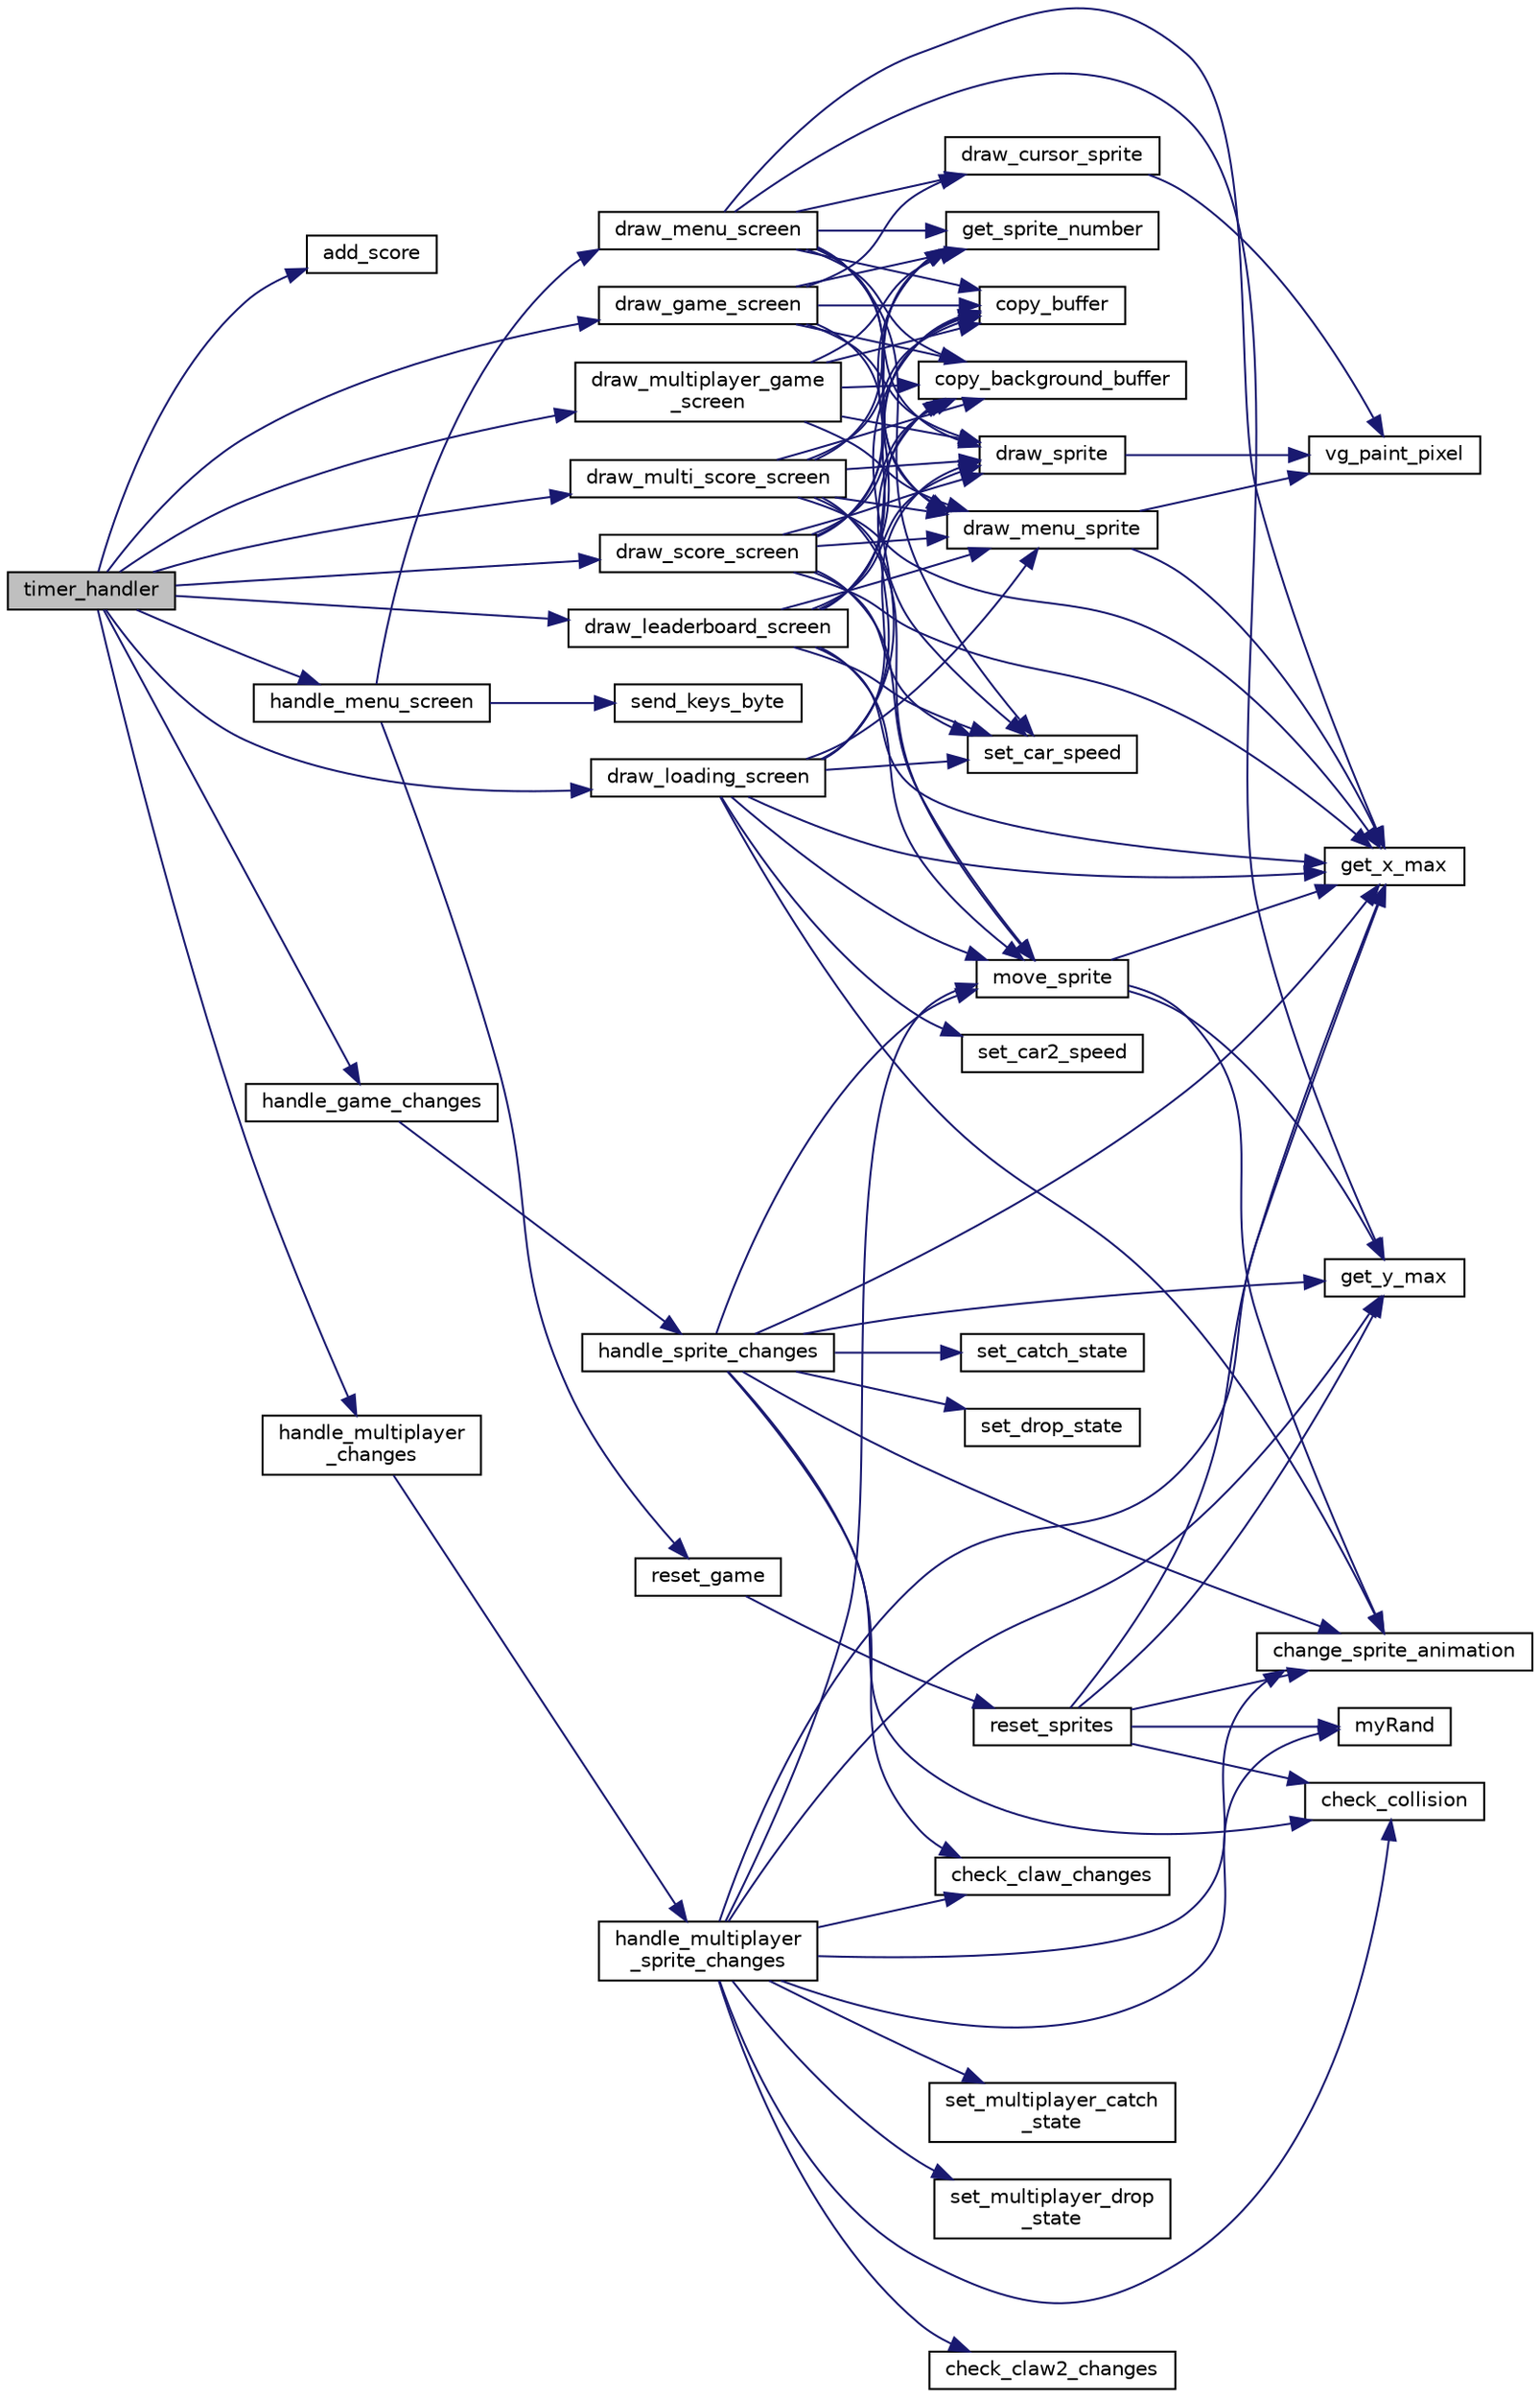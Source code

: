 digraph "timer_handler"
{
 // LATEX_PDF_SIZE
  edge [fontname="Helvetica",fontsize="10",labelfontname="Helvetica",labelfontsize="10"];
  node [fontname="Helvetica",fontsize="10",shape=record];
  rankdir="LR";
  Node1 [label="timer_handler",height=0.2,width=0.4,color="black", fillcolor="grey75", style="filled", fontcolor="black",tooltip="handle timer interrupts"];
  Node1 -> Node2 [color="midnightblue",fontsize="10",style="solid",fontname="Helvetica"];
  Node2 [label="add_score",height=0.2,width=0.4,color="black", fillcolor="white", style="filled",URL="$group__game.html#ga87c16b2378fdf3ece4e779be6716956b",tooltip="add a new score to the points array that contais the 5 biggest scores made in that run"];
  Node1 -> Node3 [color="midnightblue",fontsize="10",style="solid",fontname="Helvetica"];
  Node3 [label="draw_game_screen",height=0.2,width=0.4,color="black", fillcolor="white", style="filled",URL="$sprite_8c.html#a461ffe91d5eff77e9cd6be0c4b29e986",tooltip="draws every sprite active on the game screen"];
  Node3 -> Node4 [color="midnightblue",fontsize="10",style="solid",fontname="Helvetica"];
  Node4 [label="copy_background_buffer",height=0.2,width=0.4,color="black", fillcolor="white", style="filled",URL="$group__video__gr.html#ga363017a18d5d4e7fe5268558b7d29b46",tooltip="copy data of background buffer to second buffer"];
  Node3 -> Node5 [color="midnightblue",fontsize="10",style="solid",fontname="Helvetica"];
  Node5 [label="copy_buffer",height=0.2,width=0.4,color="black", fillcolor="white", style="filled",URL="$group__video__gr.html#gaa77075a14b209cb7ada2ee5b70d81729",tooltip="copy data of second buffer to main buffer"];
  Node3 -> Node6 [color="midnightblue",fontsize="10",style="solid",fontname="Helvetica"];
  Node6 [label="draw_cursor_sprite",height=0.2,width=0.4,color="black", fillcolor="white", style="filled",URL="$sprite_8c.html#aebf5e9b3a4496ec8159a5bb5116a7f0a",tooltip="Draws cursor sprite in the position given by the x and y elements."];
  Node6 -> Node7 [color="midnightblue",fontsize="10",style="solid",fontname="Helvetica"];
  Node7 [label="vg_paint_pixel",height=0.2,width=0.4,color="black", fillcolor="white", style="filled",URL="$group__video__gr.html#ga78bb98b213384943323ab5d7c6cdb573",tooltip="paints the pixel in that x and y position in the screen"];
  Node3 -> Node8 [color="midnightblue",fontsize="10",style="solid",fontname="Helvetica"];
  Node8 [label="draw_menu_sprite",height=0.2,width=0.4,color="black", fillcolor="white", style="filled",URL="$sprite_8c.html#ae5fbc48ada5ff0f47b464a44ece7eed0",tooltip="Draws sprite in the position given by the x and y arguments."];
  Node8 -> Node9 [color="midnightblue",fontsize="10",style="solid",fontname="Helvetica"];
  Node9 [label="get_x_max",height=0.2,width=0.4,color="black", fillcolor="white", style="filled",URL="$group__video__gr.html#ga59b8bc184035b459a3b61ade2b835aeb",tooltip="Get the max x of the buffer."];
  Node8 -> Node7 [color="midnightblue",fontsize="10",style="solid",fontname="Helvetica"];
  Node3 -> Node10 [color="midnightblue",fontsize="10",style="solid",fontname="Helvetica"];
  Node10 [label="draw_sprite",height=0.2,width=0.4,color="black", fillcolor="white", style="filled",URL="$sprite_8c.html#a6c75fbf31230126d2f19b29deaf24b2f",tooltip="Draws sprite in the position given by the x and y elements."];
  Node10 -> Node7 [color="midnightblue",fontsize="10",style="solid",fontname="Helvetica"];
  Node3 -> Node11 [color="midnightblue",fontsize="10",style="solid",fontname="Helvetica"];
  Node11 [label="get_sprite_number",height=0.2,width=0.4,color="black", fillcolor="white", style="filled",URL="$sprite_8c.html#a418abc41cb79478f5c37d6b2a7e26a14",tooltip="Get the menu sprite correspondent to the number."];
  Node1 -> Node12 [color="midnightblue",fontsize="10",style="solid",fontname="Helvetica"];
  Node12 [label="draw_leaderboard_screen",height=0.2,width=0.4,color="black", fillcolor="white", style="filled",URL="$sprite_8c.html#a717d04d4d8be1da88ab26a5c6e458dd4",tooltip="draws every sprite active on the leaderboard screen"];
  Node12 -> Node4 [color="midnightblue",fontsize="10",style="solid",fontname="Helvetica"];
  Node12 -> Node5 [color="midnightblue",fontsize="10",style="solid",fontname="Helvetica"];
  Node12 -> Node8 [color="midnightblue",fontsize="10",style="solid",fontname="Helvetica"];
  Node12 -> Node10 [color="midnightblue",fontsize="10",style="solid",fontname="Helvetica"];
  Node12 -> Node11 [color="midnightblue",fontsize="10",style="solid",fontname="Helvetica"];
  Node12 -> Node9 [color="midnightblue",fontsize="10",style="solid",fontname="Helvetica"];
  Node12 -> Node13 [color="midnightblue",fontsize="10",style="solid",fontname="Helvetica"];
  Node13 [label="move_sprite",height=0.2,width=0.4,color="black", fillcolor="white", style="filled",URL="$sprite_8c.html#a124fe7601109c19c839318531b26ef46",tooltip="moves the sprite upon the speed elements and updates positions"];
  Node13 -> Node14 [color="midnightblue",fontsize="10",style="solid",fontname="Helvetica"];
  Node14 [label="change_sprite_animation",height=0.2,width=0.4,color="black", fillcolor="white", style="filled",URL="$sprite_8c.html#a89def829f3803415e37ef0b7d2ee3e42",tooltip="moves to the next animation on the vector of animations if the last goes back to the beginning"];
  Node13 -> Node9 [color="midnightblue",fontsize="10",style="solid",fontname="Helvetica"];
  Node13 -> Node15 [color="midnightblue",fontsize="10",style="solid",fontname="Helvetica"];
  Node15 [label="get_y_max",height=0.2,width=0.4,color="black", fillcolor="white", style="filled",URL="$group__video__gr.html#ga0ed4b076b187d5cc6070df7543855ee3",tooltip="Get the max y of the buffer."];
  Node12 -> Node16 [color="midnightblue",fontsize="10",style="solid",fontname="Helvetica"];
  Node16 [label="set_car_speed",height=0.2,width=0.4,color="black", fillcolor="white", style="filled",URL="$sprite_8c.html#a439e654a6989f8636720228493bec494",tooltip="Set the car speed object upon background move."];
  Node1 -> Node17 [color="midnightblue",fontsize="10",style="solid",fontname="Helvetica"];
  Node17 [label="draw_loading_screen",height=0.2,width=0.4,color="black", fillcolor="white", style="filled",URL="$sprite_8c.html#a18d2a7531a93ef7de9c7b40f73ceb41a",tooltip="used to write loading screen"];
  Node17 -> Node14 [color="midnightblue",fontsize="10",style="solid",fontname="Helvetica"];
  Node17 -> Node4 [color="midnightblue",fontsize="10",style="solid",fontname="Helvetica"];
  Node17 -> Node5 [color="midnightblue",fontsize="10",style="solid",fontname="Helvetica"];
  Node17 -> Node8 [color="midnightblue",fontsize="10",style="solid",fontname="Helvetica"];
  Node17 -> Node10 [color="midnightblue",fontsize="10",style="solid",fontname="Helvetica"];
  Node17 -> Node9 [color="midnightblue",fontsize="10",style="solid",fontname="Helvetica"];
  Node17 -> Node13 [color="midnightblue",fontsize="10",style="solid",fontname="Helvetica"];
  Node17 -> Node18 [color="midnightblue",fontsize="10",style="solid",fontname="Helvetica"];
  Node18 [label="set_car2_speed",height=0.2,width=0.4,color="black", fillcolor="white", style="filled",URL="$sprite_8c.html#a6b71149ca230bb37dfeac4b528ca0f97",tooltip="Set the car2 speed object upon background move, used when in multiplayer mode."];
  Node17 -> Node16 [color="midnightblue",fontsize="10",style="solid",fontname="Helvetica"];
  Node1 -> Node19 [color="midnightblue",fontsize="10",style="solid",fontname="Helvetica"];
  Node19 [label="draw_multi_score_screen",height=0.2,width=0.4,color="black", fillcolor="white", style="filled",URL="$sprite_8c.html#a188a9312400f71c56f72ac5098675e48",tooltip="draws every sprite active on the multiplayer score screen"];
  Node19 -> Node4 [color="midnightblue",fontsize="10",style="solid",fontname="Helvetica"];
  Node19 -> Node5 [color="midnightblue",fontsize="10",style="solid",fontname="Helvetica"];
  Node19 -> Node8 [color="midnightblue",fontsize="10",style="solid",fontname="Helvetica"];
  Node19 -> Node10 [color="midnightblue",fontsize="10",style="solid",fontname="Helvetica"];
  Node19 -> Node11 [color="midnightblue",fontsize="10",style="solid",fontname="Helvetica"];
  Node19 -> Node9 [color="midnightblue",fontsize="10",style="solid",fontname="Helvetica"];
  Node19 -> Node13 [color="midnightblue",fontsize="10",style="solid",fontname="Helvetica"];
  Node19 -> Node16 [color="midnightblue",fontsize="10",style="solid",fontname="Helvetica"];
  Node1 -> Node20 [color="midnightblue",fontsize="10",style="solid",fontname="Helvetica"];
  Node20 [label="draw_multiplayer_game\l_screen",height=0.2,width=0.4,color="black", fillcolor="white", style="filled",URL="$sprite_8c.html#a43e5e966dabd5d97996967a58a5698cf",tooltip="draws every sprite active on the multiplayer game screen"];
  Node20 -> Node4 [color="midnightblue",fontsize="10",style="solid",fontname="Helvetica"];
  Node20 -> Node5 [color="midnightblue",fontsize="10",style="solid",fontname="Helvetica"];
  Node20 -> Node8 [color="midnightblue",fontsize="10",style="solid",fontname="Helvetica"];
  Node20 -> Node10 [color="midnightblue",fontsize="10",style="solid",fontname="Helvetica"];
  Node20 -> Node11 [color="midnightblue",fontsize="10",style="solid",fontname="Helvetica"];
  Node1 -> Node21 [color="midnightblue",fontsize="10",style="solid",fontname="Helvetica"];
  Node21 [label="draw_score_screen",height=0.2,width=0.4,color="black", fillcolor="white", style="filled",URL="$sprite_8c.html#abd04584c48b31fe6235e4b7c9cc3b605",tooltip="draws every sprite active on the score screen"];
  Node21 -> Node4 [color="midnightblue",fontsize="10",style="solid",fontname="Helvetica"];
  Node21 -> Node5 [color="midnightblue",fontsize="10",style="solid",fontname="Helvetica"];
  Node21 -> Node8 [color="midnightblue",fontsize="10",style="solid",fontname="Helvetica"];
  Node21 -> Node10 [color="midnightblue",fontsize="10",style="solid",fontname="Helvetica"];
  Node21 -> Node11 [color="midnightblue",fontsize="10",style="solid",fontname="Helvetica"];
  Node21 -> Node9 [color="midnightblue",fontsize="10",style="solid",fontname="Helvetica"];
  Node21 -> Node13 [color="midnightblue",fontsize="10",style="solid",fontname="Helvetica"];
  Node21 -> Node16 [color="midnightblue",fontsize="10",style="solid",fontname="Helvetica"];
  Node1 -> Node22 [color="midnightblue",fontsize="10",style="solid",fontname="Helvetica"];
  Node22 [label="handle_game_changes",height=0.2,width=0.4,color="black", fillcolor="white", style="filled",URL="$state__machine_8c.html#a94abc7e9cf89b91e8a5b71abbbdb4b80",tooltip="depending of the game state the function will make there changes"];
  Node22 -> Node23 [color="midnightblue",fontsize="10",style="solid",fontname="Helvetica"];
  Node23 [label="handle_sprite_changes",height=0.2,width=0.4,color="black", fillcolor="white", style="filled",URL="$sprite_8c.html#adc6632ac401a698b092a1fc146d14603",tooltip="handles every move, animation and collisions of every sprite on game"];
  Node23 -> Node14 [color="midnightblue",fontsize="10",style="solid",fontname="Helvetica"];
  Node23 -> Node24 [color="midnightblue",fontsize="10",style="solid",fontname="Helvetica"];
  Node24 [label="check_claw_changes",height=0.2,width=0.4,color="black", fillcolor="white", style="filled",URL="$sprite_8c.html#a114cb0f8da8e85a0a844de1aa4703a5c",tooltip="updates claw speed and positions upon car moves"];
  Node23 -> Node25 [color="midnightblue",fontsize="10",style="solid",fontname="Helvetica"];
  Node25 [label="check_collision",height=0.2,width=0.4,color="black", fillcolor="white", style="filled",URL="$sprite_8c.html#af99ef7d46af49168795a6e79936fb1d5",tooltip="checks collision between a sprite with a square with width x_size and height y_size"];
  Node23 -> Node9 [color="midnightblue",fontsize="10",style="solid",fontname="Helvetica"];
  Node23 -> Node15 [color="midnightblue",fontsize="10",style="solid",fontname="Helvetica"];
  Node23 -> Node13 [color="midnightblue",fontsize="10",style="solid",fontname="Helvetica"];
  Node23 -> Node26 [color="midnightblue",fontsize="10",style="solid",fontname="Helvetica"];
  Node26 [label="set_catch_state",height=0.2,width=0.4,color="black", fillcolor="white", style="filled",URL="$state__machine_8c.html#ac3bf10809f9d3571f5fd04762a0025fd",tooltip="Set game drop state"];
  Node23 -> Node27 [color="midnightblue",fontsize="10",style="solid",fontname="Helvetica"];
  Node27 [label="set_drop_state",height=0.2,width=0.4,color="black", fillcolor="white", style="filled",URL="$state__machine_8c.html#a0f18e11b34c3981fd32e5d04f485b306",tooltip="Set game drop state."];
  Node1 -> Node28 [color="midnightblue",fontsize="10",style="solid",fontname="Helvetica"];
  Node28 [label="handle_menu_screen",height=0.2,width=0.4,color="black", fillcolor="white", style="filled",URL="$state__machine_8c.html#a1911f92e97e5008acba3c45d2d70acba",tooltip="used to handle changes(clicks) in menu screen"];
  Node28 -> Node29 [color="midnightblue",fontsize="10",style="solid",fontname="Helvetica"];
  Node29 [label="draw_menu_screen",height=0.2,width=0.4,color="black", fillcolor="white", style="filled",URL="$sprite_8c.html#adbe44b60726f0fc325c51a749d3dc257",tooltip="draws every sprite active on the menu screen"];
  Node29 -> Node4 [color="midnightblue",fontsize="10",style="solid",fontname="Helvetica"];
  Node29 -> Node5 [color="midnightblue",fontsize="10",style="solid",fontname="Helvetica"];
  Node29 -> Node6 [color="midnightblue",fontsize="10",style="solid",fontname="Helvetica"];
  Node29 -> Node8 [color="midnightblue",fontsize="10",style="solid",fontname="Helvetica"];
  Node29 -> Node10 [color="midnightblue",fontsize="10",style="solid",fontname="Helvetica"];
  Node29 -> Node11 [color="midnightblue",fontsize="10",style="solid",fontname="Helvetica"];
  Node29 -> Node9 [color="midnightblue",fontsize="10",style="solid",fontname="Helvetica"];
  Node29 -> Node15 [color="midnightblue",fontsize="10",style="solid",fontname="Helvetica"];
  Node29 -> Node16 [color="midnightblue",fontsize="10",style="solid",fontname="Helvetica"];
  Node28 -> Node30 [color="midnightblue",fontsize="10",style="solid",fontname="Helvetica"];
  Node30 [label="reset_game",height=0.2,width=0.4,color="black", fillcolor="white", style="filled",URL="$group__game.html#gafc9166b05283e70d74e27e9e20585878",tooltip="reset game variavels all game variavels"];
  Node30 -> Node31 [color="midnightblue",fontsize="10",style="solid",fontname="Helvetica"];
  Node31 [label="reset_sprites",height=0.2,width=0.4,color="black", fillcolor="white", style="filled",URL="$sprite_8c.html#addb303244021cea7f85d1f6645a53b9a",tooltip="goes back to the initial positions and speed"];
  Node31 -> Node14 [color="midnightblue",fontsize="10",style="solid",fontname="Helvetica"];
  Node31 -> Node25 [color="midnightblue",fontsize="10",style="solid",fontname="Helvetica"];
  Node31 -> Node9 [color="midnightblue",fontsize="10",style="solid",fontname="Helvetica"];
  Node31 -> Node15 [color="midnightblue",fontsize="10",style="solid",fontname="Helvetica"];
  Node31 -> Node32 [color="midnightblue",fontsize="10",style="solid",fontname="Helvetica"];
  Node32 [label="myRand",height=0.2,width=0.4,color="black", fillcolor="white", style="filled",URL="$group__game.html#ga6f937826ce61860c81f00a4034b4fc35",tooltip="used to make the same function as rand() and srand() but works fine This code module as imported from..."];
  Node28 -> Node33 [color="midnightblue",fontsize="10",style="solid",fontname="Helvetica"];
  Node33 [label="send_keys_byte",height=0.2,width=0.4,color="black", fillcolor="white", style="filled",URL="$group__game.html#ga16fcf7ea3f61fbe3b5b196fbb5b8e13a",tooltip="function used to send keys byte to the other VM"];
  Node1 -> Node34 [color="midnightblue",fontsize="10",style="solid",fontname="Helvetica"];
  Node34 [label="handle_multiplayer\l_changes",height=0.2,width=0.4,color="black", fillcolor="white", style="filled",URL="$state__machine_8c.html#a6f594055811de08297e195fb8610d32c",tooltip="handles multiplayer game changes"];
  Node34 -> Node35 [color="midnightblue",fontsize="10",style="solid",fontname="Helvetica"];
  Node35 [label="handle_multiplayer\l_sprite_changes",height=0.2,width=0.4,color="black", fillcolor="white", style="filled",URL="$sprite_8c.html#ac6bf330546ad3041f28137d976dfa0dd",tooltip="handles every move, animation and collisions of every sprite on game"];
  Node35 -> Node14 [color="midnightblue",fontsize="10",style="solid",fontname="Helvetica"];
  Node35 -> Node36 [color="midnightblue",fontsize="10",style="solid",fontname="Helvetica"];
  Node36 [label="check_claw2_changes",height=0.2,width=0.4,color="black", fillcolor="white", style="filled",URL="$sprite_8c.html#a61718c89848354210aa61125d2c1702a",tooltip="updates claw2 speed and positions upon car2 moves, used when in multiplayer mode"];
  Node35 -> Node24 [color="midnightblue",fontsize="10",style="solid",fontname="Helvetica"];
  Node35 -> Node25 [color="midnightblue",fontsize="10",style="solid",fontname="Helvetica"];
  Node35 -> Node9 [color="midnightblue",fontsize="10",style="solid",fontname="Helvetica"];
  Node35 -> Node15 [color="midnightblue",fontsize="10",style="solid",fontname="Helvetica"];
  Node35 -> Node13 [color="midnightblue",fontsize="10",style="solid",fontname="Helvetica"];
  Node35 -> Node32 [color="midnightblue",fontsize="10",style="solid",fontname="Helvetica"];
  Node35 -> Node37 [color="midnightblue",fontsize="10",style="solid",fontname="Helvetica"];
  Node37 [label="set_multiplayer_catch\l_state",height=0.2,width=0.4,color="black", fillcolor="white", style="filled",URL="$state__machine_8c.html#acea4e97f21b7f738037b74e93aa52509",tooltip="Set the multiplayer catch state"];
  Node35 -> Node38 [color="midnightblue",fontsize="10",style="solid",fontname="Helvetica"];
  Node38 [label="set_multiplayer_drop\l_state",height=0.2,width=0.4,color="black", fillcolor="white", style="filled",URL="$state__machine_8c.html#ab1bb8759dc7ed51483eae1ff2b0724af",tooltip="Set the multiplayer drop state."];
}
